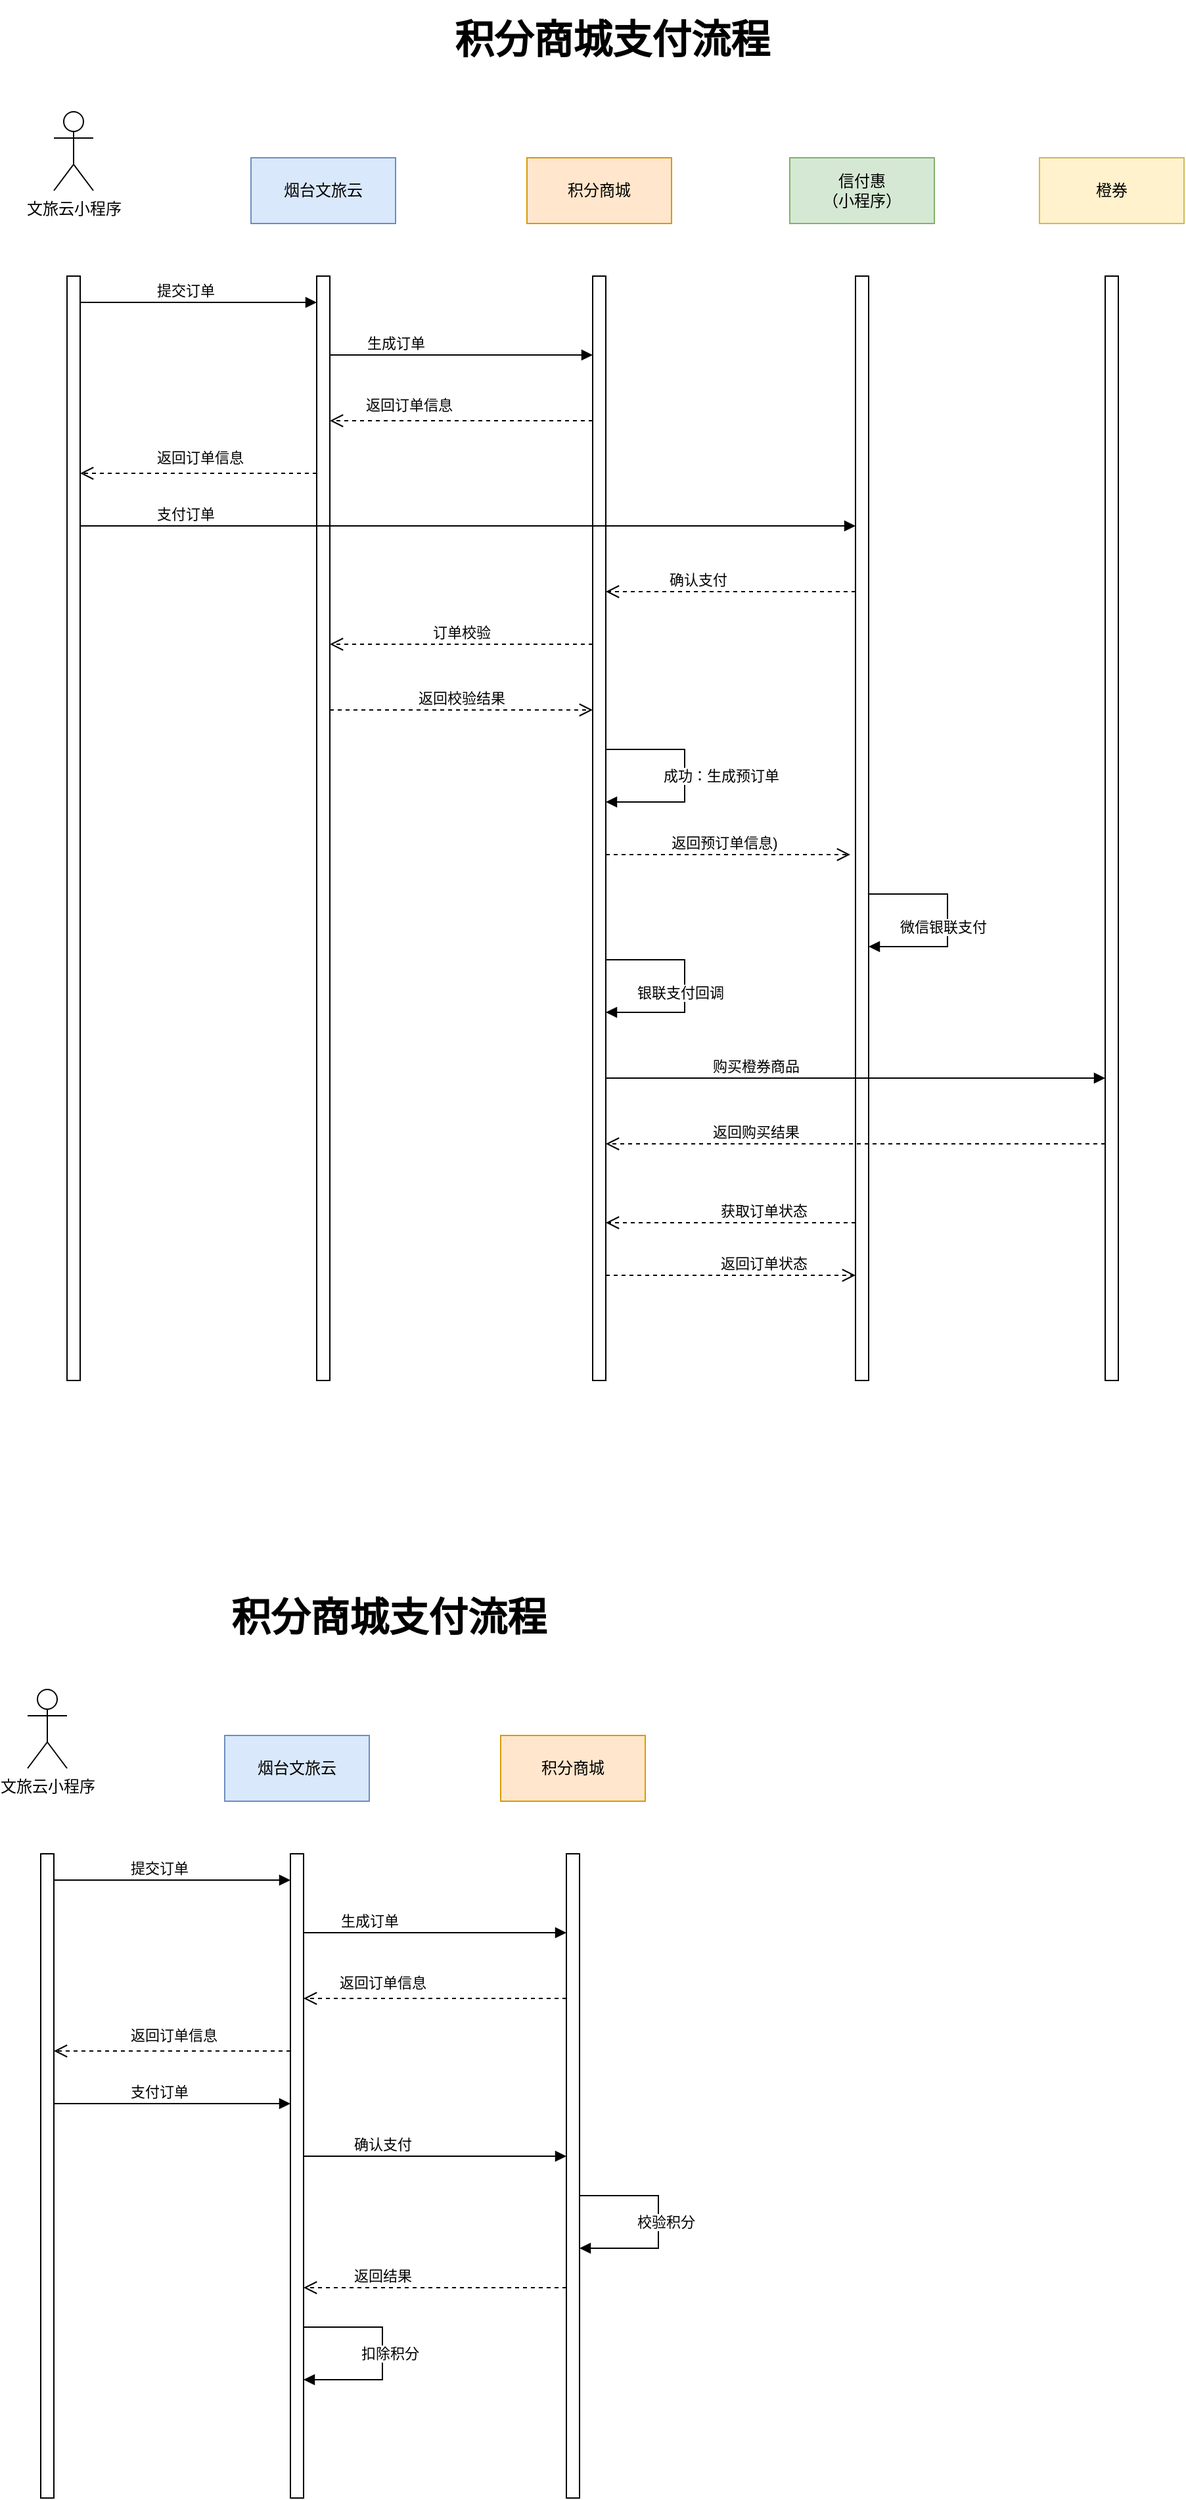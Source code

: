 <mxfile version="23.1.5" type="github">
  <diagram name="第 1 页" id="HJm-pynabjcWrp_T7C9_">
    <mxGraphModel dx="1420" dy="758" grid="1" gridSize="10" guides="1" tooltips="1" connect="1" arrows="1" fold="1" page="1" pageScale="1" pageWidth="827" pageHeight="1169" math="0" shadow="0">
      <root>
        <mxCell id="0" />
        <mxCell id="1" parent="0" />
        <mxCell id="JeQD5Y5gDJ26oYreAfAy-2" value="文旅云小程序" style="shape=umlActor;verticalLabelPosition=bottom;verticalAlign=top;html=1;" parent="1" vertex="1">
          <mxGeometry x="80" y="115" width="30" height="60" as="geometry" />
        </mxCell>
        <mxCell id="JeQD5Y5gDJ26oYreAfAy-3" value="烟台文旅云" style="html=1;whiteSpace=wrap;fillColor=#dae8fc;strokeColor=#6c8ebf;" parent="1" vertex="1">
          <mxGeometry x="230" y="150" width="110" height="50" as="geometry" />
        </mxCell>
        <mxCell id="JeQD5Y5gDJ26oYreAfAy-4" value="积分商城" style="html=1;whiteSpace=wrap;fillColor=#ffe6cc;strokeColor=#d79b00;" parent="1" vertex="1">
          <mxGeometry x="440" y="150" width="110" height="50" as="geometry" />
        </mxCell>
        <mxCell id="JeQD5Y5gDJ26oYreAfAy-6" value="" style="html=1;points=[[0,0,0,0,5],[0,1,0,0,-5],[1,0,0,0,5],[1,1,0,0,-5]];perimeter=orthogonalPerimeter;outlineConnect=0;targetShapes=umlLifeline;portConstraint=eastwest;newEdgeStyle={&quot;curved&quot;:0,&quot;rounded&quot;:0};" parent="1" vertex="1">
          <mxGeometry x="90" y="240" width="10" height="840" as="geometry" />
        </mxCell>
        <mxCell id="JeQD5Y5gDJ26oYreAfAy-7" value="" style="html=1;points=[[0,0,0,0,5],[0,1,0,0,-5],[1,0,0,0,5],[1,1,0,0,-5]];perimeter=orthogonalPerimeter;outlineConnect=0;targetShapes=umlLifeline;portConstraint=eastwest;newEdgeStyle={&quot;curved&quot;:0,&quot;rounded&quot;:0};" parent="1" vertex="1">
          <mxGeometry x="280" y="240" width="10" height="840" as="geometry" />
        </mxCell>
        <mxCell id="JeQD5Y5gDJ26oYreAfAy-8" value="" style="html=1;points=[[0,0,0,0,5],[0,1,0,0,-5],[1,0,0,0,5],[1,1,0,0,-5]];perimeter=orthogonalPerimeter;outlineConnect=0;targetShapes=umlLifeline;portConstraint=eastwest;newEdgeStyle={&quot;curved&quot;:0,&quot;rounded&quot;:0};" parent="1" vertex="1">
          <mxGeometry x="490" y="240" width="10" height="840" as="geometry" />
        </mxCell>
        <mxCell id="JeQD5Y5gDJ26oYreAfAy-10" value="提交订单" style="html=1;verticalAlign=bottom;endArrow=block;curved=0;rounded=0;" parent="1" edge="1">
          <mxGeometry x="-0.111" width="80" relative="1" as="geometry">
            <mxPoint x="100" y="260" as="sourcePoint" />
            <mxPoint x="280" y="260" as="targetPoint" />
            <mxPoint as="offset" />
          </mxGeometry>
        </mxCell>
        <mxCell id="JeQD5Y5gDJ26oYreAfAy-14" value="返回预订单信息)" style="html=1;verticalAlign=bottom;endArrow=open;dashed=1;endSize=8;curved=0;rounded=0;" parent="1" edge="1">
          <mxGeometry x="-0.032" relative="1" as="geometry">
            <mxPoint x="500" y="680.0" as="sourcePoint" />
            <mxPoint x="686" y="680" as="targetPoint" />
            <mxPoint as="offset" />
          </mxGeometry>
        </mxCell>
        <mxCell id="JeQD5Y5gDJ26oYreAfAy-15" value="信付惠&lt;br&gt;（小程序）" style="html=1;whiteSpace=wrap;fillColor=#d5e8d4;strokeColor=#82b366;" parent="1" vertex="1">
          <mxGeometry x="640" y="150" width="110" height="50" as="geometry" />
        </mxCell>
        <mxCell id="JeQD5Y5gDJ26oYreAfAy-16" value="" style="html=1;points=[[0,0,0,0,5],[0,1,0,0,-5],[1,0,0,0,5],[1,1,0,0,-5]];perimeter=orthogonalPerimeter;outlineConnect=0;targetShapes=umlLifeline;portConstraint=eastwest;newEdgeStyle={&quot;curved&quot;:0,&quot;rounded&quot;:0};" parent="1" vertex="1">
          <mxGeometry x="690" y="240" width="10" height="840" as="geometry" />
        </mxCell>
        <mxCell id="JeQD5Y5gDJ26oYreAfAy-18" value="生成订单" style="html=1;verticalAlign=bottom;endArrow=block;curved=0;rounded=0;" parent="1" edge="1">
          <mxGeometry x="-0.5" width="80" relative="1" as="geometry">
            <mxPoint x="290" y="300" as="sourcePoint" />
            <mxPoint x="490" y="300" as="targetPoint" />
            <mxPoint as="offset" />
          </mxGeometry>
        </mxCell>
        <mxCell id="JeQD5Y5gDJ26oYreAfAy-19" value="支付订单" style="html=1;verticalAlign=bottom;endArrow=block;curved=0;rounded=0;" parent="1" edge="1">
          <mxGeometry x="-0.729" width="80" relative="1" as="geometry">
            <mxPoint x="100" y="430" as="sourcePoint" />
            <mxPoint x="690" y="430" as="targetPoint" />
            <mxPoint as="offset" />
          </mxGeometry>
        </mxCell>
        <mxCell id="JeQD5Y5gDJ26oYreAfAy-21" value="" style="html=1;verticalAlign=bottom;endArrow=open;dashed=1;endSize=8;curved=0;rounded=0;" parent="1" edge="1">
          <mxGeometry x="0.385" y="-10" relative="1" as="geometry">
            <mxPoint x="490" y="350" as="sourcePoint" />
            <mxPoint x="290" y="350" as="targetPoint" />
            <mxPoint as="offset" />
          </mxGeometry>
        </mxCell>
        <mxCell id="JeQD5Y5gDJ26oYreAfAy-22" value="返回订单信息" style="edgeLabel;html=1;align=center;verticalAlign=middle;resizable=0;points=[];" parent="JeQD5Y5gDJ26oYreAfAy-21" vertex="1" connectable="0">
          <mxGeometry x="0.385" y="-12" relative="1" as="geometry">
            <mxPoint x="-2" as="offset" />
          </mxGeometry>
        </mxCell>
        <mxCell id="JeQD5Y5gDJ26oYreAfAy-23" value="橙券" style="html=1;whiteSpace=wrap;fillColor=#fff2cc;strokeColor=#d6b656;" parent="1" vertex="1">
          <mxGeometry x="830" y="150" width="110" height="50" as="geometry" />
        </mxCell>
        <mxCell id="JeQD5Y5gDJ26oYreAfAy-24" value="" style="html=1;points=[[0,0,0,0,5],[0,1,0,0,-5],[1,0,0,0,5],[1,1,0,0,-5]];perimeter=orthogonalPerimeter;outlineConnect=0;targetShapes=umlLifeline;portConstraint=eastwest;newEdgeStyle={&quot;curved&quot;:0,&quot;rounded&quot;:0};" parent="1" vertex="1">
          <mxGeometry x="880" y="240" width="10" height="840" as="geometry" />
        </mxCell>
        <mxCell id="JeQD5Y5gDJ26oYreAfAy-27" value="确认支付" style="html=1;verticalAlign=bottom;endArrow=open;dashed=1;endSize=8;curved=0;rounded=0;" parent="1" edge="1">
          <mxGeometry x="0.263" relative="1" as="geometry">
            <mxPoint x="690" y="480" as="sourcePoint" />
            <mxPoint x="500" y="480" as="targetPoint" />
            <mxPoint as="offset" />
          </mxGeometry>
        </mxCell>
        <mxCell id="JeQD5Y5gDJ26oYreAfAy-29" value="银联支付回调" style="html=1;align=left;spacingLeft=2;endArrow=block;rounded=0;edgeStyle=orthogonalEdgeStyle;curved=0;rounded=0;" parent="1" edge="1">
          <mxGeometry x="0.75" y="-15" relative="1" as="geometry">
            <mxPoint x="500" y="760" as="sourcePoint" />
            <Array as="points">
              <mxPoint x="560" y="760" />
              <mxPoint x="560" y="800" />
            </Array>
            <mxPoint x="500" y="800" as="targetPoint" />
            <mxPoint as="offset" />
          </mxGeometry>
        </mxCell>
        <mxCell id="JeQD5Y5gDJ26oYreAfAy-30" value="购买橙券商品" style="html=1;verticalAlign=bottom;endArrow=block;curved=0;rounded=0;" parent="1" edge="1">
          <mxGeometry x="-0.4" width="80" relative="1" as="geometry">
            <mxPoint x="500" y="850" as="sourcePoint" />
            <mxPoint x="880" y="850" as="targetPoint" />
            <mxPoint as="offset" />
          </mxGeometry>
        </mxCell>
        <mxCell id="JeQD5Y5gDJ26oYreAfAy-32" value="返回购买结果" style="html=1;verticalAlign=bottom;endArrow=open;dashed=1;endSize=8;curved=0;rounded=0;" parent="1" edge="1">
          <mxGeometry x="0.4" relative="1" as="geometry">
            <mxPoint x="880" y="900" as="sourcePoint" />
            <mxPoint x="500" y="900" as="targetPoint" />
            <mxPoint as="offset" />
          </mxGeometry>
        </mxCell>
        <mxCell id="JeQD5Y5gDJ26oYreAfAy-36" value="积分商城支付流程" style="text;html=1;strokeColor=none;fillColor=none;align=center;verticalAlign=middle;whiteSpace=wrap;rounded=0;fontStyle=1;fontSize=30;" parent="1" vertex="1">
          <mxGeometry x="340" y="30" width="330" height="60" as="geometry" />
        </mxCell>
        <mxCell id="JeQD5Y5gDJ26oYreAfAy-39" value="获取订单状态" style="html=1;verticalAlign=bottom;endArrow=open;dashed=1;endSize=8;curved=0;rounded=0;" parent="1" edge="1">
          <mxGeometry x="-0.263" relative="1" as="geometry">
            <mxPoint x="690" y="960" as="sourcePoint" />
            <mxPoint x="500" y="960" as="targetPoint" />
            <mxPoint as="offset" />
          </mxGeometry>
        </mxCell>
        <mxCell id="JeQD5Y5gDJ26oYreAfAy-40" value="" style="html=1;verticalAlign=bottom;endArrow=open;dashed=1;endSize=8;curved=0;rounded=0;" parent="1" edge="1">
          <mxGeometry x="0.385" y="-10" relative="1" as="geometry">
            <mxPoint x="280" y="390" as="sourcePoint" />
            <mxPoint x="100" y="390" as="targetPoint" />
            <mxPoint as="offset" />
          </mxGeometry>
        </mxCell>
        <mxCell id="JeQD5Y5gDJ26oYreAfAy-41" value="返回订单信息" style="edgeLabel;html=1;align=center;verticalAlign=middle;resizable=0;points=[];" parent="JeQD5Y5gDJ26oYreAfAy-40" vertex="1" connectable="0">
          <mxGeometry x="0.385" y="-12" relative="1" as="geometry">
            <mxPoint x="35" as="offset" />
          </mxGeometry>
        </mxCell>
        <mxCell id="HSAfTCYAlFK6gTtf9gRR-4" value="成功：生成预订单" style="html=1;align=left;spacingLeft=2;endArrow=block;rounded=0;edgeStyle=orthogonalEdgeStyle;curved=0;rounded=0;" edge="1" parent="1">
          <mxGeometry x="0.5" y="-20" relative="1" as="geometry">
            <mxPoint x="500" y="600" as="sourcePoint" />
            <Array as="points">
              <mxPoint x="560" y="600" />
              <mxPoint x="560" y="640" />
            </Array>
            <mxPoint x="500" y="640" as="targetPoint" />
            <mxPoint as="offset" />
          </mxGeometry>
        </mxCell>
        <mxCell id="HSAfTCYAlFK6gTtf9gRR-5" value="订单校验" style="html=1;verticalAlign=bottom;endArrow=open;dashed=1;endSize=8;curved=0;rounded=0;entryX=1;entryY=0.306;entryDx=0;entryDy=0;entryPerimeter=0;" edge="1" parent="1" source="JeQD5Y5gDJ26oYreAfAy-8">
          <mxGeometry relative="1" as="geometry">
            <mxPoint x="470" y="520.0" as="sourcePoint" />
            <mxPoint x="290" y="520.0" as="targetPoint" />
            <mxPoint as="offset" />
          </mxGeometry>
        </mxCell>
        <mxCell id="HSAfTCYAlFK6gTtf9gRR-7" value="微信银联支付" style="html=1;align=left;spacingLeft=2;endArrow=block;rounded=0;edgeStyle=orthogonalEdgeStyle;curved=0;rounded=0;" edge="1" parent="1">
          <mxGeometry x="0.75" y="-15" relative="1" as="geometry">
            <mxPoint x="700" y="710" as="sourcePoint" />
            <Array as="points">
              <mxPoint x="760" y="710" />
              <mxPoint x="760" y="750" />
            </Array>
            <mxPoint x="700" y="750" as="targetPoint" />
            <mxPoint as="offset" />
          </mxGeometry>
        </mxCell>
        <mxCell id="HSAfTCYAlFK6gTtf9gRR-9" value="返回校验结果" style="html=1;verticalAlign=bottom;endArrow=open;dashed=1;endSize=8;curved=0;rounded=0;" edge="1" parent="1">
          <mxGeometry relative="1" as="geometry">
            <mxPoint x="290" y="570.0" as="sourcePoint" />
            <mxPoint x="490" y="570" as="targetPoint" />
          </mxGeometry>
        </mxCell>
        <mxCell id="HSAfTCYAlFK6gTtf9gRR-10" value="返回订单状态" style="html=1;verticalAlign=bottom;endArrow=open;dashed=1;endSize=8;curved=0;rounded=0;" edge="1" parent="1">
          <mxGeometry x="0.263" relative="1" as="geometry">
            <mxPoint x="500" y="1000.0" as="sourcePoint" />
            <mxPoint x="690" y="1000" as="targetPoint" />
            <mxPoint as="offset" />
          </mxGeometry>
        </mxCell>
        <mxCell id="HSAfTCYAlFK6gTtf9gRR-12" value="文旅云小程序" style="shape=umlActor;verticalLabelPosition=bottom;verticalAlign=top;html=1;" vertex="1" parent="1">
          <mxGeometry x="60" y="1315" width="30" height="60" as="geometry" />
        </mxCell>
        <mxCell id="HSAfTCYAlFK6gTtf9gRR-13" value="烟台文旅云" style="html=1;whiteSpace=wrap;fillColor=#dae8fc;strokeColor=#6c8ebf;" vertex="1" parent="1">
          <mxGeometry x="210" y="1350" width="110" height="50" as="geometry" />
        </mxCell>
        <mxCell id="HSAfTCYAlFK6gTtf9gRR-14" value="积分商城" style="html=1;whiteSpace=wrap;fillColor=#ffe6cc;strokeColor=#d79b00;" vertex="1" parent="1">
          <mxGeometry x="420" y="1350" width="110" height="50" as="geometry" />
        </mxCell>
        <mxCell id="HSAfTCYAlFK6gTtf9gRR-15" value="" style="html=1;points=[[0,0,0,0,5],[0,1,0,0,-5],[1,0,0,0,5],[1,1,0,0,-5]];perimeter=orthogonalPerimeter;outlineConnect=0;targetShapes=umlLifeline;portConstraint=eastwest;newEdgeStyle={&quot;curved&quot;:0,&quot;rounded&quot;:0};" vertex="1" parent="1">
          <mxGeometry x="70" y="1440" width="10" height="490" as="geometry" />
        </mxCell>
        <mxCell id="HSAfTCYAlFK6gTtf9gRR-16" value="" style="html=1;points=[[0,0,0,0,5],[0,1,0,0,-5],[1,0,0,0,5],[1,1,0,0,-5]];perimeter=orthogonalPerimeter;outlineConnect=0;targetShapes=umlLifeline;portConstraint=eastwest;newEdgeStyle={&quot;curved&quot;:0,&quot;rounded&quot;:0};" vertex="1" parent="1">
          <mxGeometry x="260" y="1440" width="10" height="490" as="geometry" />
        </mxCell>
        <mxCell id="HSAfTCYAlFK6gTtf9gRR-17" value="" style="html=1;points=[[0,0,0,0,5],[0,1,0,0,-5],[1,0,0,0,5],[1,1,0,0,-5]];perimeter=orthogonalPerimeter;outlineConnect=0;targetShapes=umlLifeline;portConstraint=eastwest;newEdgeStyle={&quot;curved&quot;:0,&quot;rounded&quot;:0};" vertex="1" parent="1">
          <mxGeometry x="470" y="1440" width="10" height="490" as="geometry" />
        </mxCell>
        <mxCell id="HSAfTCYAlFK6gTtf9gRR-18" value="提交订单" style="html=1;verticalAlign=bottom;endArrow=block;curved=0;rounded=0;" edge="1" parent="1">
          <mxGeometry x="-0.111" width="80" relative="1" as="geometry">
            <mxPoint x="80" y="1460" as="sourcePoint" />
            <mxPoint x="260" y="1460" as="targetPoint" />
            <mxPoint as="offset" />
          </mxGeometry>
        </mxCell>
        <mxCell id="HSAfTCYAlFK6gTtf9gRR-22" value="生成订单" style="html=1;verticalAlign=bottom;endArrow=block;curved=0;rounded=0;" edge="1" parent="1">
          <mxGeometry x="-0.5" width="80" relative="1" as="geometry">
            <mxPoint x="270" y="1500" as="sourcePoint" />
            <mxPoint x="470" y="1500" as="targetPoint" />
            <mxPoint as="offset" />
          </mxGeometry>
        </mxCell>
        <mxCell id="HSAfTCYAlFK6gTtf9gRR-23" value="支付订单" style="html=1;verticalAlign=bottom;endArrow=block;curved=0;rounded=0;" edge="1" parent="1" target="HSAfTCYAlFK6gTtf9gRR-16">
          <mxGeometry x="-0.111" width="80" relative="1" as="geometry">
            <mxPoint x="80" y="1630" as="sourcePoint" />
            <mxPoint x="670" y="1630" as="targetPoint" />
            <mxPoint as="offset" />
          </mxGeometry>
        </mxCell>
        <mxCell id="HSAfTCYAlFK6gTtf9gRR-24" value="" style="html=1;verticalAlign=bottom;endArrow=open;dashed=1;endSize=8;curved=0;rounded=0;" edge="1" parent="1">
          <mxGeometry x="0.385" y="-10" relative="1" as="geometry">
            <mxPoint x="470" y="1550" as="sourcePoint" />
            <mxPoint x="270" y="1550" as="targetPoint" />
            <mxPoint as="offset" />
          </mxGeometry>
        </mxCell>
        <mxCell id="HSAfTCYAlFK6gTtf9gRR-25" value="返回订单信息" style="edgeLabel;html=1;align=center;verticalAlign=middle;resizable=0;points=[];" vertex="1" connectable="0" parent="HSAfTCYAlFK6gTtf9gRR-24">
          <mxGeometry x="0.385" y="-12" relative="1" as="geometry">
            <mxPoint x="-2" as="offset" />
          </mxGeometry>
        </mxCell>
        <mxCell id="HSAfTCYAlFK6gTtf9gRR-30" value="确认支付" style="html=1;verticalAlign=bottom;endArrow=block;curved=0;rounded=0;" edge="1" parent="1">
          <mxGeometry x="-0.4" width="80" relative="1" as="geometry">
            <mxPoint x="270" y="1670" as="sourcePoint" />
            <mxPoint x="470" y="1670" as="targetPoint" />
            <mxPoint as="offset" />
          </mxGeometry>
        </mxCell>
        <mxCell id="HSAfTCYAlFK6gTtf9gRR-31" value="返回结果" style="html=1;verticalAlign=bottom;endArrow=open;dashed=1;endSize=8;curved=0;rounded=0;" edge="1" parent="1">
          <mxGeometry x="0.4" relative="1" as="geometry">
            <mxPoint x="470" y="1770" as="sourcePoint" />
            <mxPoint x="270" y="1770" as="targetPoint" />
            <mxPoint as="offset" />
          </mxGeometry>
        </mxCell>
        <mxCell id="HSAfTCYAlFK6gTtf9gRR-32" value="积分商城支付流程" style="text;html=1;strokeColor=none;fillColor=none;align=center;verticalAlign=middle;whiteSpace=wrap;rounded=0;fontStyle=1;fontSize=30;" vertex="1" parent="1">
          <mxGeometry x="170" y="1230" width="330" height="60" as="geometry" />
        </mxCell>
        <mxCell id="HSAfTCYAlFK6gTtf9gRR-34" value="" style="html=1;verticalAlign=bottom;endArrow=open;dashed=1;endSize=8;curved=0;rounded=0;" edge="1" parent="1">
          <mxGeometry x="0.385" y="-10" relative="1" as="geometry">
            <mxPoint x="260" y="1590" as="sourcePoint" />
            <mxPoint x="80" y="1590" as="targetPoint" />
            <mxPoint as="offset" />
          </mxGeometry>
        </mxCell>
        <mxCell id="HSAfTCYAlFK6gTtf9gRR-35" value="返回订单信息" style="edgeLabel;html=1;align=center;verticalAlign=middle;resizable=0;points=[];" vertex="1" connectable="0" parent="HSAfTCYAlFK6gTtf9gRR-34">
          <mxGeometry x="0.385" y="-12" relative="1" as="geometry">
            <mxPoint x="35" as="offset" />
          </mxGeometry>
        </mxCell>
        <mxCell id="HSAfTCYAlFK6gTtf9gRR-36" value="校验积分" style="html=1;align=left;spacingLeft=2;endArrow=block;rounded=0;edgeStyle=orthogonalEdgeStyle;curved=0;rounded=0;" edge="1" parent="1">
          <mxGeometry x="0.5" y="-20" relative="1" as="geometry">
            <mxPoint x="480" y="1700" as="sourcePoint" />
            <Array as="points">
              <mxPoint x="540" y="1700" />
              <mxPoint x="540" y="1740" />
            </Array>
            <mxPoint x="480" y="1740" as="targetPoint" />
            <mxPoint as="offset" />
          </mxGeometry>
        </mxCell>
        <mxCell id="HSAfTCYAlFK6gTtf9gRR-42" value="扣除积分" style="html=1;align=left;spacingLeft=2;endArrow=block;rounded=0;edgeStyle=orthogonalEdgeStyle;curved=0;rounded=0;" edge="1" parent="1">
          <mxGeometry x="0.5" y="-20" relative="1" as="geometry">
            <mxPoint x="270" y="1800" as="sourcePoint" />
            <Array as="points">
              <mxPoint x="330" y="1800" />
              <mxPoint x="330" y="1840" />
            </Array>
            <mxPoint x="270" y="1840" as="targetPoint" />
            <mxPoint as="offset" />
          </mxGeometry>
        </mxCell>
      </root>
    </mxGraphModel>
  </diagram>
</mxfile>
